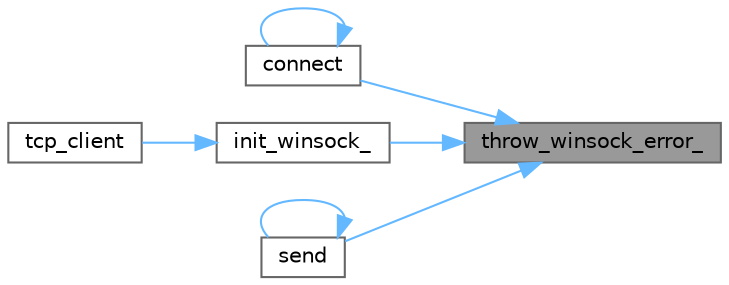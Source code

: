 digraph "throw_winsock_error_"
{
 // LATEX_PDF_SIZE
  bgcolor="transparent";
  edge [fontname=Helvetica,fontsize=10,labelfontname=Helvetica,labelfontsize=10];
  node [fontname=Helvetica,fontsize=10,shape=box,height=0.2,width=0.4];
  rankdir="RL";
  Node1 [id="Node000001",label="throw_winsock_error_",height=0.2,width=0.4,color="gray40", fillcolor="grey60", style="filled", fontcolor="black",tooltip=" "];
  Node1 -> Node2 [id="edge1_Node000001_Node000002",dir="back",color="steelblue1",style="solid",tooltip=" "];
  Node2 [id="Node000002",label="connect",height=0.2,width=0.4,color="grey40", fillcolor="white", style="filled",URL="$classspdlog_1_1details_1_1tcp__client.html#a37f945b45ee974d6f8587f051b2e220b",tooltip=" "];
  Node2 -> Node2 [id="edge2_Node000002_Node000002",dir="back",color="steelblue1",style="solid",tooltip=" "];
  Node1 -> Node3 [id="edge3_Node000001_Node000003",dir="back",color="steelblue1",style="solid",tooltip=" "];
  Node3 [id="Node000003",label="init_winsock_",height=0.2,width=0.4,color="grey40", fillcolor="white", style="filled",URL="$classspdlog_1_1details_1_1tcp__client.html#a15c74d4ca82365be46d6368d8bba2d57",tooltip=" "];
  Node3 -> Node4 [id="edge4_Node000003_Node000004",dir="back",color="steelblue1",style="solid",tooltip=" "];
  Node4 [id="Node000004",label="tcp_client",height=0.2,width=0.4,color="grey40", fillcolor="white", style="filled",URL="$classspdlog_1_1details_1_1tcp__client.html#af32d11dc12724260d9f4b7428f31f433",tooltip=" "];
  Node1 -> Node5 [id="edge5_Node000001_Node000005",dir="back",color="steelblue1",style="solid",tooltip=" "];
  Node5 [id="Node000005",label="send",height=0.2,width=0.4,color="grey40", fillcolor="white", style="filled",URL="$classspdlog_1_1details_1_1tcp__client.html#a3965ce3fae9245e23f0fdd51bc0d0fa2",tooltip=" "];
  Node5 -> Node5 [id="edge6_Node000005_Node000005",dir="back",color="steelblue1",style="solid",tooltip=" "];
}
